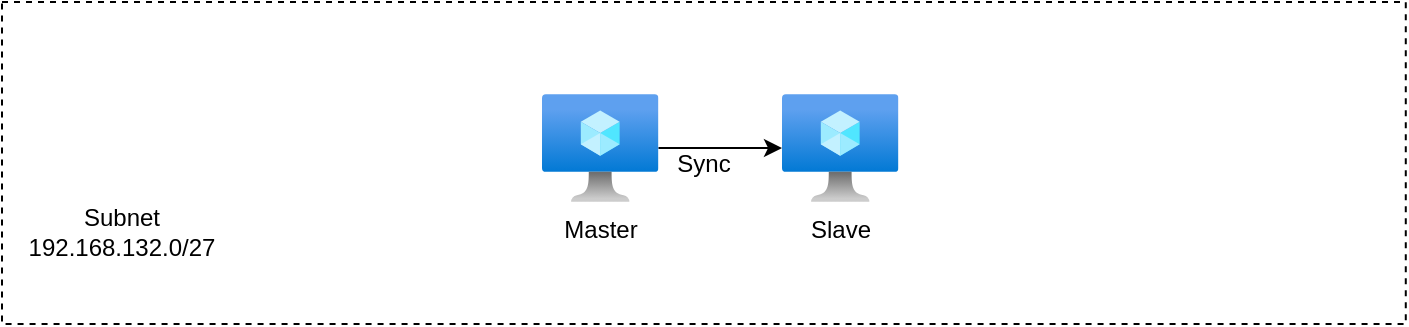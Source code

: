 <mxfile version="20.8.15" type="github">
  <diagram name="第 1 页" id="E0Y89fpYA1pzLDNYQE2T">
    <mxGraphModel dx="1434" dy="802" grid="1" gridSize="10" guides="1" tooltips="1" connect="1" arrows="1" fold="1" page="1" pageScale="1" pageWidth="1654" pageHeight="2336" math="0" shadow="0">
      <root>
        <mxCell id="0" />
        <mxCell id="1" parent="0" />
        <mxCell id="v3RKET7zcKDwwfgUAr_f-2" value="Sync" style="whiteSpace=wrap;html=1;dashed=1;" parent="1" vertex="1">
          <mxGeometry x="260" y="399" width="701.89" height="161" as="geometry" />
        </mxCell>
        <mxCell id="v3RKET7zcKDwwfgUAr_f-4" value="" style="edgeStyle=orthogonalEdgeStyle;rounded=0;orthogonalLoop=1;jettySize=auto;html=1;" parent="1" source="v3RKET7zcKDwwfgUAr_f-5" target="v3RKET7zcKDwwfgUAr_f-7" edge="1">
          <mxGeometry relative="1" as="geometry" />
        </mxCell>
        <mxCell id="v3RKET7zcKDwwfgUAr_f-5" value="Master" style="aspect=fixed;html=1;points=[];align=center;image;fontSize=12;image=img/lib/azure2/compute/Virtual_Machine.svg;" parent="1" vertex="1">
          <mxGeometry x="530" y="445" width="58.22" height="54" as="geometry" />
        </mxCell>
        <mxCell id="v3RKET7zcKDwwfgUAr_f-7" value="Slave" style="aspect=fixed;html=1;points=[];align=center;image;fontSize=12;image=img/lib/azure2/compute/Virtual_Machine.svg;" parent="1" vertex="1">
          <mxGeometry x="650.0" y="445" width="58.22" height="54" as="geometry" />
        </mxCell>
        <mxCell id="v3RKET7zcKDwwfgUAr_f-8" value="Subnet 192.168.132.0/27" style="text;strokeColor=none;align=center;fillColor=none;html=1;verticalAlign=middle;whiteSpace=wrap;rounded=0;" parent="1" vertex="1">
          <mxGeometry x="290" y="499" width="60" height="30" as="geometry" />
        </mxCell>
      </root>
    </mxGraphModel>
  </diagram>
</mxfile>
